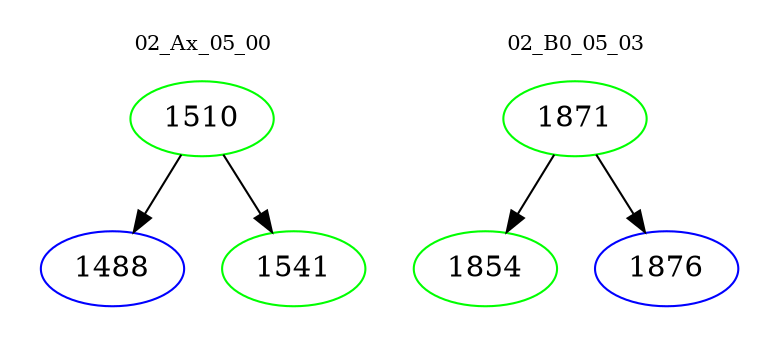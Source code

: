 digraph{
subgraph cluster_0 {
color = white
label = "02_Ax_05_00";
fontsize=10;
T0_1510 [label="1510", color="green"]
T0_1510 -> T0_1488 [color="black"]
T0_1488 [label="1488", color="blue"]
T0_1510 -> T0_1541 [color="black"]
T0_1541 [label="1541", color="green"]
}
subgraph cluster_1 {
color = white
label = "02_B0_05_03";
fontsize=10;
T1_1871 [label="1871", color="green"]
T1_1871 -> T1_1854 [color="black"]
T1_1854 [label="1854", color="green"]
T1_1871 -> T1_1876 [color="black"]
T1_1876 [label="1876", color="blue"]
}
}

